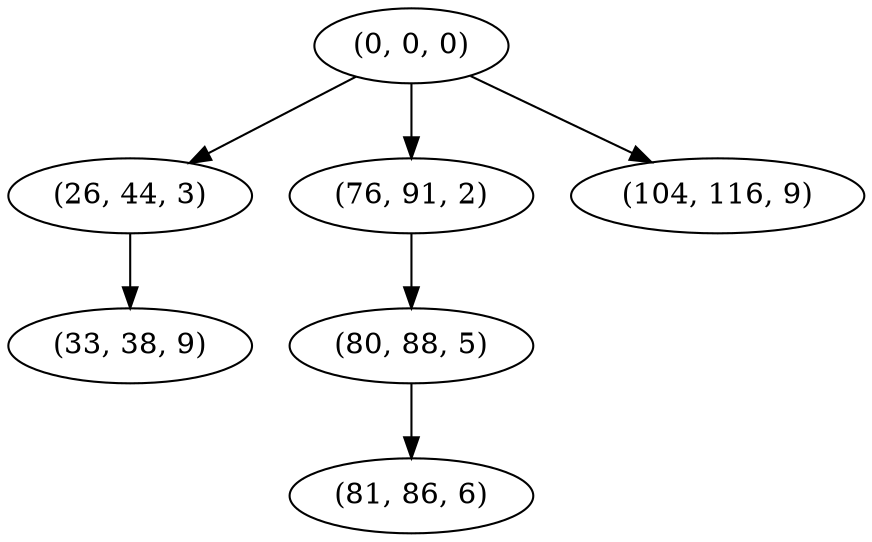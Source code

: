 digraph tree {
    "(0, 0, 0)";
    "(26, 44, 3)";
    "(33, 38, 9)";
    "(76, 91, 2)";
    "(80, 88, 5)";
    "(81, 86, 6)";
    "(104, 116, 9)";
    "(0, 0, 0)" -> "(26, 44, 3)";
    "(0, 0, 0)" -> "(76, 91, 2)";
    "(0, 0, 0)" -> "(104, 116, 9)";
    "(26, 44, 3)" -> "(33, 38, 9)";
    "(76, 91, 2)" -> "(80, 88, 5)";
    "(80, 88, 5)" -> "(81, 86, 6)";
}
